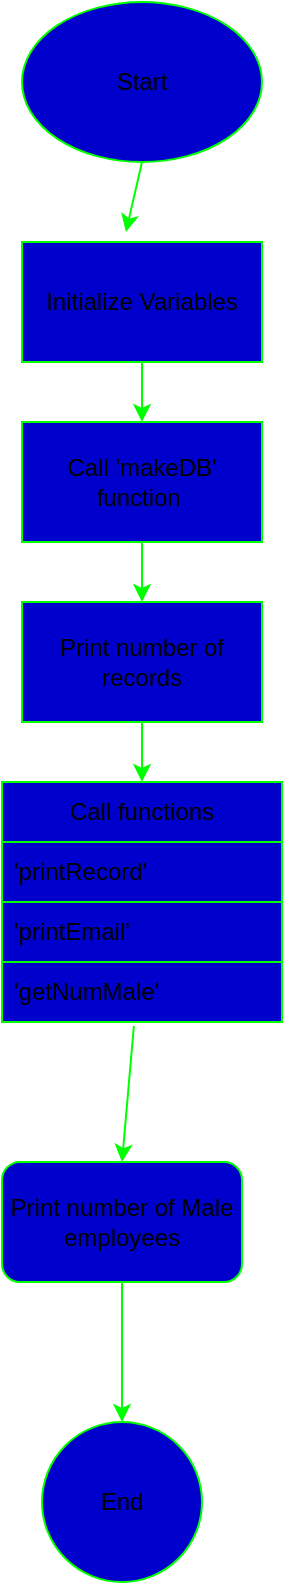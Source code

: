 <mxfile>
    <diagram id="5OZcSJI0O5hJmD6r55bO" name="Page-1">
        <mxGraphModel dx="2240" dy="1618" grid="1" gridSize="10" guides="1" tooltips="1" connect="1" arrows="1" fold="1" page="1" pageScale="1" pageWidth="850" pageHeight="1100" math="0" shadow="0">
            <root>
                <mxCell id="0"/>
                <mxCell id="1" parent="0"/>
                <mxCell id="4" style="edgeStyle=none;html=1;exitX=0.5;exitY=1;exitDx=0;exitDy=0;entryX=0.433;entryY=-0.083;entryDx=0;entryDy=0;entryPerimeter=0;fillColor=#0000CC;strokeColor=#00FF00;" edge="1" parent="1" source="2" target="3">
                    <mxGeometry relative="1" as="geometry"/>
                </mxCell>
                <mxCell id="2" value="Start" style="ellipse;whiteSpace=wrap;html=1;fillColor=#0000CC;strokeColor=#00FF00;" vertex="1" parent="1">
                    <mxGeometry x="140" y="20" width="120" height="80" as="geometry"/>
                </mxCell>
                <mxCell id="9" style="edgeStyle=none;html=1;exitX=0.5;exitY=1;exitDx=0;exitDy=0;entryX=0.5;entryY=0;entryDx=0;entryDy=0;fillColor=#0000CC;strokeColor=#00FF00;" edge="1" parent="1" source="3" target="6">
                    <mxGeometry relative="1" as="geometry"/>
                </mxCell>
                <mxCell id="3" value="Initialize Variables" style="whiteSpace=wrap;html=1;fillColor=#0000CC;strokeColor=#00FF00;" vertex="1" parent="1">
                    <mxGeometry x="140" y="140" width="120" height="60" as="geometry"/>
                </mxCell>
                <mxCell id="11" value="" style="edgeStyle=none;html=1;fillColor=#0000CC;strokeColor=#00FF00;" edge="1" parent="1" source="6" target="10">
                    <mxGeometry relative="1" as="geometry"/>
                </mxCell>
                <mxCell id="6" value="Call 'makeDB' function&amp;nbsp;" style="whiteSpace=wrap;html=1;fillColor=#0000CC;strokeColor=#00FF00;" vertex="1" parent="1">
                    <mxGeometry x="140" y="230" width="120" height="60" as="geometry"/>
                </mxCell>
                <mxCell id="13" value="" style="edgeStyle=none;html=1;fillColor=#0000CC;strokeColor=#00FF00;" edge="1" parent="1" source="10">
                    <mxGeometry relative="1" as="geometry">
                        <mxPoint x="200" y="410" as="targetPoint"/>
                    </mxGeometry>
                </mxCell>
                <mxCell id="10" value="Print number of records" style="whiteSpace=wrap;html=1;fillColor=#0000CC;strokeColor=#00FF00;" vertex="1" parent="1">
                    <mxGeometry x="140" y="320" width="120" height="60" as="geometry"/>
                </mxCell>
                <mxCell id="14" value="Call functions" style="swimlane;fontStyle=0;childLayout=stackLayout;horizontal=1;startSize=30;horizontalStack=0;resizeParent=1;resizeParentMax=0;resizeLast=0;collapsible=1;marginBottom=0;whiteSpace=wrap;html=1;fillColor=#0000CC;strokeColor=#00FF00;" vertex="1" parent="1">
                    <mxGeometry x="130" y="410" width="140" height="120" as="geometry"/>
                </mxCell>
                <mxCell id="15" value="'printRecord'" style="text;strokeColor=#00FF00;fillColor=#0000CC;align=left;verticalAlign=middle;spacingLeft=4;spacingRight=4;overflow=hidden;points=[[0,0.5],[1,0.5]];portConstraint=eastwest;rotatable=0;whiteSpace=wrap;html=1;" vertex="1" parent="14">
                    <mxGeometry y="30" width="140" height="30" as="geometry"/>
                </mxCell>
                <mxCell id="16" value="'printEmail'" style="text;strokeColor=#00FF00;fillColor=#0000CC;align=left;verticalAlign=middle;spacingLeft=4;spacingRight=4;overflow=hidden;points=[[0,0.5],[1,0.5]];portConstraint=eastwest;rotatable=0;whiteSpace=wrap;html=1;" vertex="1" parent="14">
                    <mxGeometry y="60" width="140" height="30" as="geometry"/>
                </mxCell>
                <mxCell id="17" value="'getNumMale'" style="text;strokeColor=#00FF00;fillColor=#0000CC;align=left;verticalAlign=middle;spacingLeft=4;spacingRight=4;overflow=hidden;points=[[0,0.5],[1,0.5]];portConstraint=eastwest;rotatable=0;whiteSpace=wrap;html=1;" vertex="1" parent="14">
                    <mxGeometry y="90" width="140" height="30" as="geometry"/>
                </mxCell>
                <mxCell id="18" value="" style="endArrow=classic;html=1;exitX=0.471;exitY=1.067;exitDx=0;exitDy=0;exitPerimeter=0;fillColor=#0000CC;strokeColor=#00FF00;" edge="1" parent="1" source="17">
                    <mxGeometry width="50" height="50" relative="1" as="geometry">
                        <mxPoint x="400" y="400" as="sourcePoint"/>
                        <mxPoint x="190" y="600" as="targetPoint"/>
                        <Array as="points"/>
                    </mxGeometry>
                </mxCell>
                <mxCell id="21" value="" style="edgeStyle=none;html=1;fillColor=#0000CC;strokeColor=#00FF00;" edge="1" parent="1" source="19" target="20">
                    <mxGeometry relative="1" as="geometry"/>
                </mxCell>
                <mxCell id="19" value="Print number of Male employees" style="rounded=1;whiteSpace=wrap;html=1;fillColor=#0000CC;strokeColor=#00FF00;" vertex="1" parent="1">
                    <mxGeometry x="130" y="600" width="120" height="60" as="geometry"/>
                </mxCell>
                <mxCell id="20" value="End" style="ellipse;whiteSpace=wrap;html=1;rounded=1;fillColor=#0000CC;strokeColor=#00FF00;" vertex="1" parent="1">
                    <mxGeometry x="150" y="730" width="80" height="80" as="geometry"/>
                </mxCell>
            </root>
        </mxGraphModel>
    </diagram>
</mxfile>
